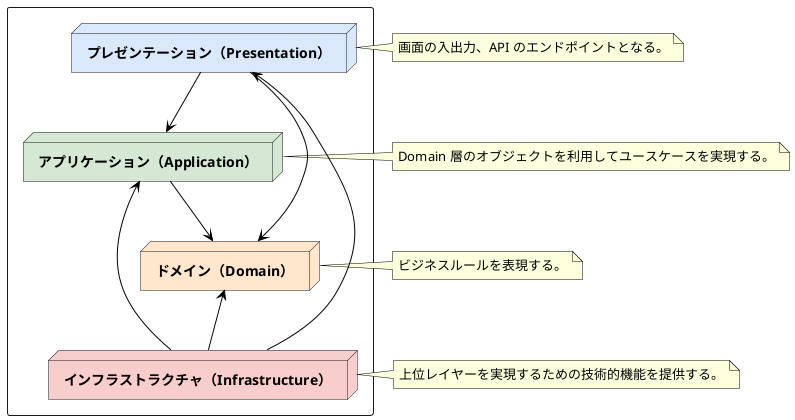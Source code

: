 @startuml LayerStructure

skinparam sequence {
    ArrowColor #Black
}
skinparam NoteBorderColor #Black
skinparam NodeFontStyle Bold

rectangle {
    node "プレゼンテーション（Presentation）" as Presentation #dae8fc
    node "アプリケーション（Application）" as Application #d5e8d4
    node "ドメイン（Domain）" as Domain #ffe6cc
    node "インフラストラクチャ（Infrastructure）" as Infrastructure #f8cecc

    Presentation --> Application
    Presentation --> Domain
    Application --> Domain
    Infrastructure -up-> Domain
    Infrastructure -up-> Application
    Infrastructure -up-> Presentation
}

note right of Presentation
画面の入出力、API のエンドポイントとなる。
end note

note right of Application
Domain 層のオブジェクトを利用してユースケースを実現する。
end note

note right of Domain
ビジネスルールを表現する。
end note

note right of Infrastructure
上位レイヤーを実現するための技術的機能を提供する。
end note

@enduml
